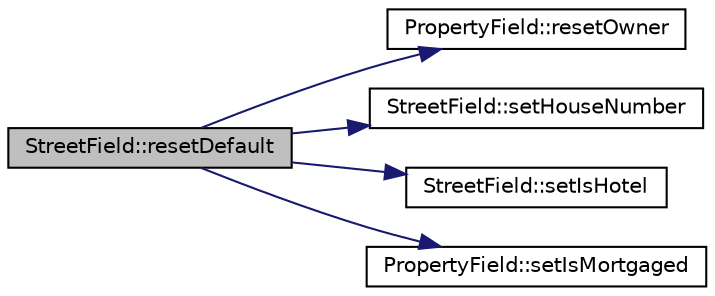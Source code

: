 digraph "StreetField::resetDefault"
{
 // LATEX_PDF_SIZE
  edge [fontname="Helvetica",fontsize="10",labelfontname="Helvetica",labelfontsize="10"];
  node [fontname="Helvetica",fontsize="10",shape=record];
  rankdir="LR";
  Node1 [label="StreetField::resetDefault",height=0.2,width=0.4,color="black", fillcolor="grey75", style="filled", fontcolor="black",tooltip=" "];
  Node1 -> Node2 [color="midnightblue",fontsize="10",style="solid",fontname="Helvetica"];
  Node2 [label="PropertyField::resetOwner",height=0.2,width=0.4,color="black", fillcolor="white", style="filled",URL="$class_property_field.html#aa3a6b0249d36134b9cc63872922e447f",tooltip=" "];
  Node1 -> Node3 [color="midnightblue",fontsize="10",style="solid",fontname="Helvetica"];
  Node3 [label="StreetField::setHouseNumber",height=0.2,width=0.4,color="black", fillcolor="white", style="filled",URL="$class_street_field.html#a9cdeb6a4610eed4f47e20d2cdebbe3a1",tooltip=" "];
  Node1 -> Node4 [color="midnightblue",fontsize="10",style="solid",fontname="Helvetica"];
  Node4 [label="StreetField::setIsHotel",height=0.2,width=0.4,color="black", fillcolor="white", style="filled",URL="$class_street_field.html#aa50b622f5cc3dfa6ee3d00aa1a24bd14",tooltip=" "];
  Node1 -> Node5 [color="midnightblue",fontsize="10",style="solid",fontname="Helvetica"];
  Node5 [label="PropertyField::setIsMortgaged",height=0.2,width=0.4,color="black", fillcolor="white", style="filled",URL="$class_property_field.html#a8ed81fa863c3d443a69141445d66616e",tooltip=" "];
}
